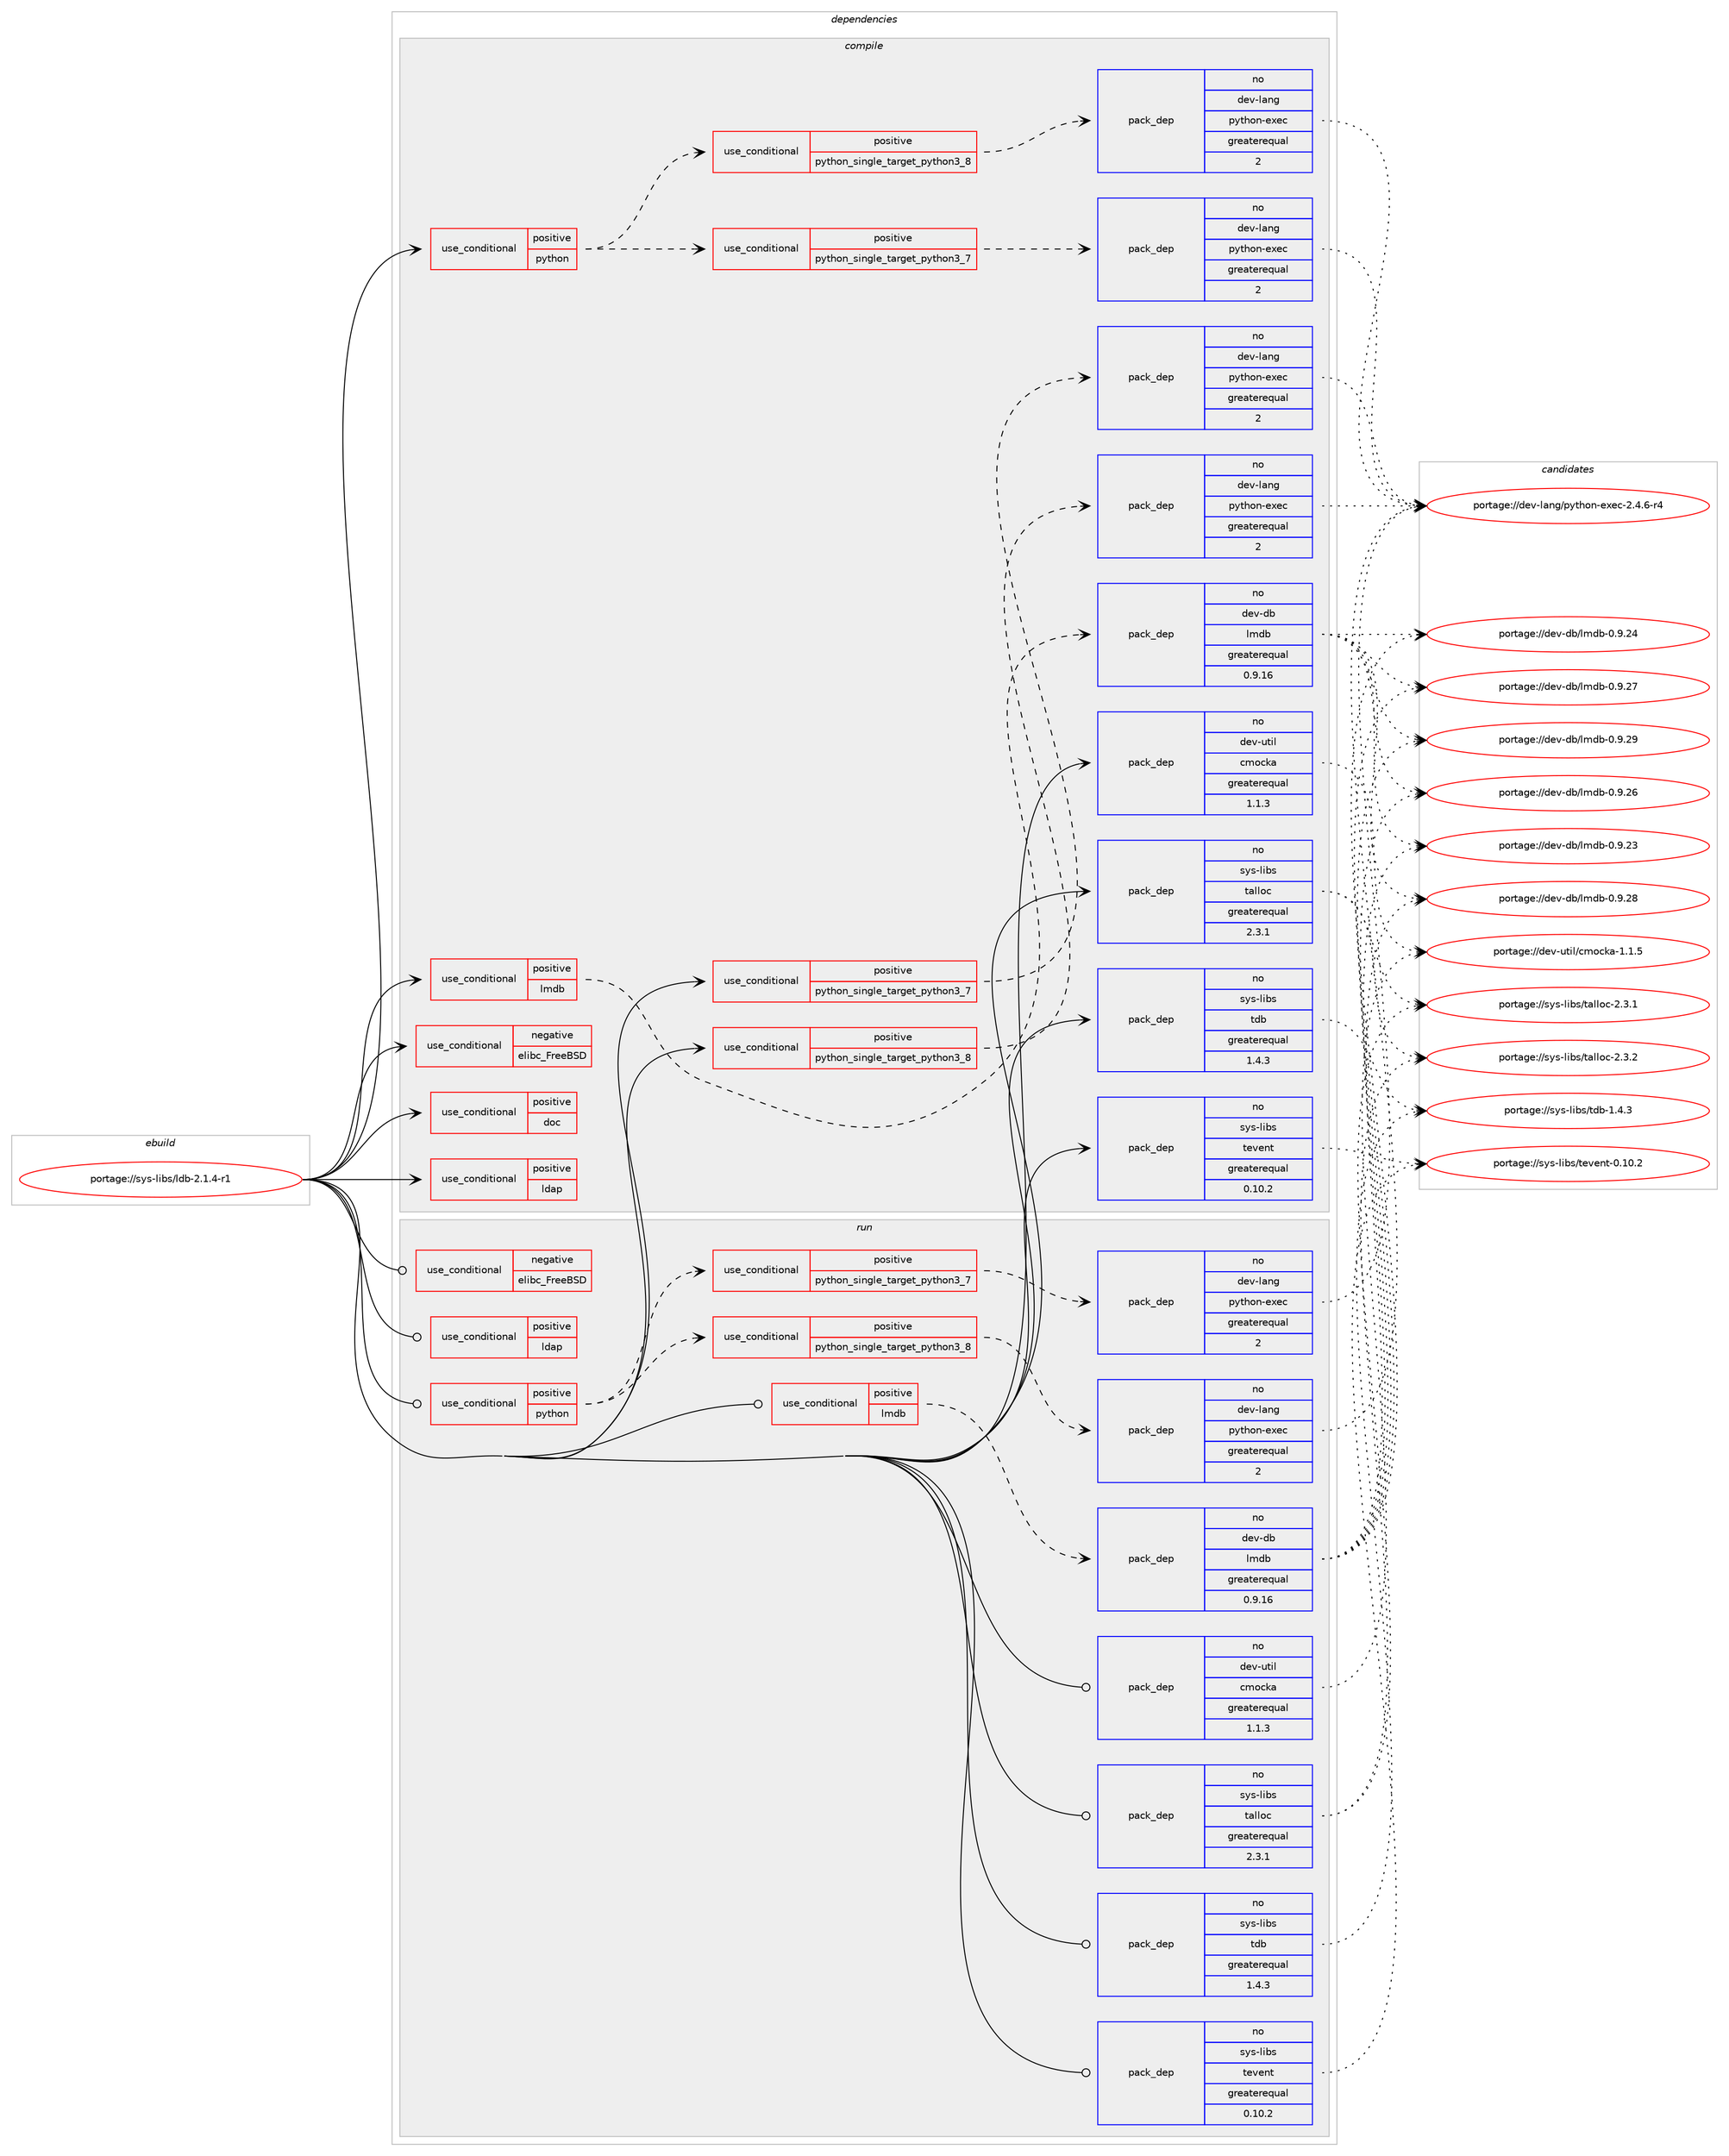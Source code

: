 digraph prolog {

# *************
# Graph options
# *************

newrank=true;
concentrate=true;
compound=true;
graph [rankdir=LR,fontname=Helvetica,fontsize=10,ranksep=1.5];#, ranksep=2.5, nodesep=0.2];
edge  [arrowhead=vee];
node  [fontname=Helvetica,fontsize=10];

# **********
# The ebuild
# **********

subgraph cluster_leftcol {
color=gray;
rank=same;
label=<<i>ebuild</i>>;
id [label="portage://sys-libs/ldb-2.1.4-r1", color=red, width=4, href="../sys-libs/ldb-2.1.4-r1.svg"];
}

# ****************
# The dependencies
# ****************

subgraph cluster_midcol {
color=gray;
label=<<i>dependencies</i>>;
subgraph cluster_compile {
fillcolor="#eeeeee";
style=filled;
label=<<i>compile</i>>;
subgraph cond1001 {
dependency2510 [label=<<TABLE BORDER="0" CELLBORDER="1" CELLSPACING="0" CELLPADDING="4"><TR><TD ROWSPAN="3" CELLPADDING="10">use_conditional</TD></TR><TR><TD>negative</TD></TR><TR><TD>elibc_FreeBSD</TD></TR></TABLE>>, shape=none, color=red];
# *** BEGIN UNKNOWN DEPENDENCY TYPE (TODO) ***
# dependency2510 -> package_dependency(portage://sys-libs/ldb-2.1.4-r1,install,no,dev-libs,libbsd,none,[,,],[],[use(optenable(abi_x86_32),negative),use(optenable(abi_x86_64),negative),use(optenable(abi_x86_x32),negative),use(optenable(abi_mips_n32),negative),use(optenable(abi_mips_n64),negative),use(optenable(abi_mips_o32),negative),use(optenable(abi_s390_32),negative),use(optenable(abi_s390_64),negative)])
# *** END UNKNOWN DEPENDENCY TYPE (TODO) ***

}
id:e -> dependency2510:w [weight=20,style="solid",arrowhead="vee"];
subgraph cond1002 {
dependency2511 [label=<<TABLE BORDER="0" CELLBORDER="1" CELLSPACING="0" CELLPADDING="4"><TR><TD ROWSPAN="3" CELLPADDING="10">use_conditional</TD></TR><TR><TD>positive</TD></TR><TR><TD>doc</TD></TR></TABLE>>, shape=none, color=red];
# *** BEGIN UNKNOWN DEPENDENCY TYPE (TODO) ***
# dependency2511 -> package_dependency(portage://sys-libs/ldb-2.1.4-r1,install,no,app-doc,doxygen,none,[,,],[],[])
# *** END UNKNOWN DEPENDENCY TYPE (TODO) ***

}
id:e -> dependency2511:w [weight=20,style="solid",arrowhead="vee"];
subgraph cond1003 {
dependency2512 [label=<<TABLE BORDER="0" CELLBORDER="1" CELLSPACING="0" CELLPADDING="4"><TR><TD ROWSPAN="3" CELLPADDING="10">use_conditional</TD></TR><TR><TD>positive</TD></TR><TR><TD>ldap</TD></TR></TABLE>>, shape=none, color=red];
# *** BEGIN UNKNOWN DEPENDENCY TYPE (TODO) ***
# dependency2512 -> package_dependency(portage://sys-libs/ldb-2.1.4-r1,install,no,net-nds,openldap,none,[,,],[],[])
# *** END UNKNOWN DEPENDENCY TYPE (TODO) ***

}
id:e -> dependency2512:w [weight=20,style="solid",arrowhead="vee"];
subgraph cond1004 {
dependency2513 [label=<<TABLE BORDER="0" CELLBORDER="1" CELLSPACING="0" CELLPADDING="4"><TR><TD ROWSPAN="3" CELLPADDING="10">use_conditional</TD></TR><TR><TD>positive</TD></TR><TR><TD>lmdb</TD></TR></TABLE>>, shape=none, color=red];
subgraph pack1459 {
dependency2514 [label=<<TABLE BORDER="0" CELLBORDER="1" CELLSPACING="0" CELLPADDING="4" WIDTH="220"><TR><TD ROWSPAN="6" CELLPADDING="30">pack_dep</TD></TR><TR><TD WIDTH="110">no</TD></TR><TR><TD>dev-db</TD></TR><TR><TD>lmdb</TD></TR><TR><TD>greaterequal</TD></TR><TR><TD>0.9.16</TD></TR></TABLE>>, shape=none, color=blue];
}
dependency2513:e -> dependency2514:w [weight=20,style="dashed",arrowhead="vee"];
}
id:e -> dependency2513:w [weight=20,style="solid",arrowhead="vee"];
subgraph cond1005 {
dependency2515 [label=<<TABLE BORDER="0" CELLBORDER="1" CELLSPACING="0" CELLPADDING="4"><TR><TD ROWSPAN="3" CELLPADDING="10">use_conditional</TD></TR><TR><TD>positive</TD></TR><TR><TD>python</TD></TR></TABLE>>, shape=none, color=red];
subgraph cond1006 {
dependency2516 [label=<<TABLE BORDER="0" CELLBORDER="1" CELLSPACING="0" CELLPADDING="4"><TR><TD ROWSPAN="3" CELLPADDING="10">use_conditional</TD></TR><TR><TD>positive</TD></TR><TR><TD>python_single_target_python3_7</TD></TR></TABLE>>, shape=none, color=red];
# *** BEGIN UNKNOWN DEPENDENCY TYPE (TODO) ***
# dependency2516 -> package_dependency(portage://sys-libs/ldb-2.1.4-r1,install,no,dev-lang,python,none,[,,],[slot(3.7)],[use(enable(threads),positive)])
# *** END UNKNOWN DEPENDENCY TYPE (TODO) ***

subgraph pack1460 {
dependency2517 [label=<<TABLE BORDER="0" CELLBORDER="1" CELLSPACING="0" CELLPADDING="4" WIDTH="220"><TR><TD ROWSPAN="6" CELLPADDING="30">pack_dep</TD></TR><TR><TD WIDTH="110">no</TD></TR><TR><TD>dev-lang</TD></TR><TR><TD>python-exec</TD></TR><TR><TD>greaterequal</TD></TR><TR><TD>2</TD></TR></TABLE>>, shape=none, color=blue];
}
dependency2516:e -> dependency2517:w [weight=20,style="dashed",arrowhead="vee"];
}
dependency2515:e -> dependency2516:w [weight=20,style="dashed",arrowhead="vee"];
subgraph cond1007 {
dependency2518 [label=<<TABLE BORDER="0" CELLBORDER="1" CELLSPACING="0" CELLPADDING="4"><TR><TD ROWSPAN="3" CELLPADDING="10">use_conditional</TD></TR><TR><TD>positive</TD></TR><TR><TD>python_single_target_python3_8</TD></TR></TABLE>>, shape=none, color=red];
# *** BEGIN UNKNOWN DEPENDENCY TYPE (TODO) ***
# dependency2518 -> package_dependency(portage://sys-libs/ldb-2.1.4-r1,install,no,dev-lang,python,none,[,,],[slot(3.8)],[use(enable(threads),positive)])
# *** END UNKNOWN DEPENDENCY TYPE (TODO) ***

subgraph pack1461 {
dependency2519 [label=<<TABLE BORDER="0" CELLBORDER="1" CELLSPACING="0" CELLPADDING="4" WIDTH="220"><TR><TD ROWSPAN="6" CELLPADDING="30">pack_dep</TD></TR><TR><TD WIDTH="110">no</TD></TR><TR><TD>dev-lang</TD></TR><TR><TD>python-exec</TD></TR><TR><TD>greaterequal</TD></TR><TR><TD>2</TD></TR></TABLE>>, shape=none, color=blue];
}
dependency2518:e -> dependency2519:w [weight=20,style="dashed",arrowhead="vee"];
}
dependency2515:e -> dependency2518:w [weight=20,style="dashed",arrowhead="vee"];
}
id:e -> dependency2515:w [weight=20,style="solid",arrowhead="vee"];
subgraph cond1008 {
dependency2520 [label=<<TABLE BORDER="0" CELLBORDER="1" CELLSPACING="0" CELLPADDING="4"><TR><TD ROWSPAN="3" CELLPADDING="10">use_conditional</TD></TR><TR><TD>positive</TD></TR><TR><TD>python_single_target_python3_7</TD></TR></TABLE>>, shape=none, color=red];
# *** BEGIN UNKNOWN DEPENDENCY TYPE (TODO) ***
# dependency2520 -> package_dependency(portage://sys-libs/ldb-2.1.4-r1,install,no,dev-lang,python,none,[,,],[slot(3.7)],[use(enable(threads),positive)])
# *** END UNKNOWN DEPENDENCY TYPE (TODO) ***

subgraph pack1462 {
dependency2521 [label=<<TABLE BORDER="0" CELLBORDER="1" CELLSPACING="0" CELLPADDING="4" WIDTH="220"><TR><TD ROWSPAN="6" CELLPADDING="30">pack_dep</TD></TR><TR><TD WIDTH="110">no</TD></TR><TR><TD>dev-lang</TD></TR><TR><TD>python-exec</TD></TR><TR><TD>greaterequal</TD></TR><TR><TD>2</TD></TR></TABLE>>, shape=none, color=blue];
}
dependency2520:e -> dependency2521:w [weight=20,style="dashed",arrowhead="vee"];
}
id:e -> dependency2520:w [weight=20,style="solid",arrowhead="vee"];
subgraph cond1009 {
dependency2522 [label=<<TABLE BORDER="0" CELLBORDER="1" CELLSPACING="0" CELLPADDING="4"><TR><TD ROWSPAN="3" CELLPADDING="10">use_conditional</TD></TR><TR><TD>positive</TD></TR><TR><TD>python_single_target_python3_8</TD></TR></TABLE>>, shape=none, color=red];
# *** BEGIN UNKNOWN DEPENDENCY TYPE (TODO) ***
# dependency2522 -> package_dependency(portage://sys-libs/ldb-2.1.4-r1,install,no,dev-lang,python,none,[,,],[slot(3.8)],[use(enable(threads),positive)])
# *** END UNKNOWN DEPENDENCY TYPE (TODO) ***

subgraph pack1463 {
dependency2523 [label=<<TABLE BORDER="0" CELLBORDER="1" CELLSPACING="0" CELLPADDING="4" WIDTH="220"><TR><TD ROWSPAN="6" CELLPADDING="30">pack_dep</TD></TR><TR><TD WIDTH="110">no</TD></TR><TR><TD>dev-lang</TD></TR><TR><TD>python-exec</TD></TR><TR><TD>greaterequal</TD></TR><TR><TD>2</TD></TR></TABLE>>, shape=none, color=blue];
}
dependency2522:e -> dependency2523:w [weight=20,style="dashed",arrowhead="vee"];
}
id:e -> dependency2522:w [weight=20,style="solid",arrowhead="vee"];
# *** BEGIN UNKNOWN DEPENDENCY TYPE (TODO) ***
# id -> package_dependency(portage://sys-libs/ldb-2.1.4-r1,install,no,dev-libs,libxslt,none,[,,],[],[])
# *** END UNKNOWN DEPENDENCY TYPE (TODO) ***

# *** BEGIN UNKNOWN DEPENDENCY TYPE (TODO) ***
# id -> package_dependency(portage://sys-libs/ldb-2.1.4-r1,install,no,dev-libs,popt,none,[,,],[],[use(optenable(abi_x86_32),negative),use(optenable(abi_x86_64),negative),use(optenable(abi_x86_x32),negative),use(optenable(abi_mips_n32),negative),use(optenable(abi_mips_n64),negative),use(optenable(abi_mips_o32),negative),use(optenable(abi_s390_32),negative),use(optenable(abi_s390_64),negative)])
# *** END UNKNOWN DEPENDENCY TYPE (TODO) ***

subgraph pack1464 {
dependency2524 [label=<<TABLE BORDER="0" CELLBORDER="1" CELLSPACING="0" CELLPADDING="4" WIDTH="220"><TR><TD ROWSPAN="6" CELLPADDING="30">pack_dep</TD></TR><TR><TD WIDTH="110">no</TD></TR><TR><TD>dev-util</TD></TR><TR><TD>cmocka</TD></TR><TR><TD>greaterequal</TD></TR><TR><TD>1.1.3</TD></TR></TABLE>>, shape=none, color=blue];
}
id:e -> dependency2524:w [weight=20,style="solid",arrowhead="vee"];
subgraph pack1465 {
dependency2525 [label=<<TABLE BORDER="0" CELLBORDER="1" CELLSPACING="0" CELLPADDING="4" WIDTH="220"><TR><TD ROWSPAN="6" CELLPADDING="30">pack_dep</TD></TR><TR><TD WIDTH="110">no</TD></TR><TR><TD>sys-libs</TD></TR><TR><TD>talloc</TD></TR><TR><TD>greaterequal</TD></TR><TR><TD>2.3.1</TD></TR></TABLE>>, shape=none, color=blue];
}
id:e -> dependency2525:w [weight=20,style="solid",arrowhead="vee"];
subgraph pack1466 {
dependency2526 [label=<<TABLE BORDER="0" CELLBORDER="1" CELLSPACING="0" CELLPADDING="4" WIDTH="220"><TR><TD ROWSPAN="6" CELLPADDING="30">pack_dep</TD></TR><TR><TD WIDTH="110">no</TD></TR><TR><TD>sys-libs</TD></TR><TR><TD>tdb</TD></TR><TR><TD>greaterequal</TD></TR><TR><TD>1.4.3</TD></TR></TABLE>>, shape=none, color=blue];
}
id:e -> dependency2526:w [weight=20,style="solid",arrowhead="vee"];
subgraph pack1467 {
dependency2527 [label=<<TABLE BORDER="0" CELLBORDER="1" CELLSPACING="0" CELLPADDING="4" WIDTH="220"><TR><TD ROWSPAN="6" CELLPADDING="30">pack_dep</TD></TR><TR><TD WIDTH="110">no</TD></TR><TR><TD>sys-libs</TD></TR><TR><TD>tevent</TD></TR><TR><TD>greaterequal</TD></TR><TR><TD>0.10.2</TD></TR></TABLE>>, shape=none, color=blue];
}
id:e -> dependency2527:w [weight=20,style="solid",arrowhead="vee"];
# *** BEGIN UNKNOWN DEPENDENCY TYPE (TODO) ***
# id -> package_dependency(portage://sys-libs/ldb-2.1.4-r1,install,no,virtual,pkgconfig,none,[,,],[],[])
# *** END UNKNOWN DEPENDENCY TYPE (TODO) ***

}
subgraph cluster_compileandrun {
fillcolor="#eeeeee";
style=filled;
label=<<i>compile and run</i>>;
}
subgraph cluster_run {
fillcolor="#eeeeee";
style=filled;
label=<<i>run</i>>;
subgraph cond1010 {
dependency2528 [label=<<TABLE BORDER="0" CELLBORDER="1" CELLSPACING="0" CELLPADDING="4"><TR><TD ROWSPAN="3" CELLPADDING="10">use_conditional</TD></TR><TR><TD>negative</TD></TR><TR><TD>elibc_FreeBSD</TD></TR></TABLE>>, shape=none, color=red];
# *** BEGIN UNKNOWN DEPENDENCY TYPE (TODO) ***
# dependency2528 -> package_dependency(portage://sys-libs/ldb-2.1.4-r1,run,no,dev-libs,libbsd,none,[,,],[],[use(optenable(abi_x86_32),negative),use(optenable(abi_x86_64),negative),use(optenable(abi_x86_x32),negative),use(optenable(abi_mips_n32),negative),use(optenable(abi_mips_n64),negative),use(optenable(abi_mips_o32),negative),use(optenable(abi_s390_32),negative),use(optenable(abi_s390_64),negative)])
# *** END UNKNOWN DEPENDENCY TYPE (TODO) ***

}
id:e -> dependency2528:w [weight=20,style="solid",arrowhead="odot"];
subgraph cond1011 {
dependency2529 [label=<<TABLE BORDER="0" CELLBORDER="1" CELLSPACING="0" CELLPADDING="4"><TR><TD ROWSPAN="3" CELLPADDING="10">use_conditional</TD></TR><TR><TD>positive</TD></TR><TR><TD>ldap</TD></TR></TABLE>>, shape=none, color=red];
# *** BEGIN UNKNOWN DEPENDENCY TYPE (TODO) ***
# dependency2529 -> package_dependency(portage://sys-libs/ldb-2.1.4-r1,run,no,net-nds,openldap,none,[,,],[],[])
# *** END UNKNOWN DEPENDENCY TYPE (TODO) ***

}
id:e -> dependency2529:w [weight=20,style="solid",arrowhead="odot"];
subgraph cond1012 {
dependency2530 [label=<<TABLE BORDER="0" CELLBORDER="1" CELLSPACING="0" CELLPADDING="4"><TR><TD ROWSPAN="3" CELLPADDING="10">use_conditional</TD></TR><TR><TD>positive</TD></TR><TR><TD>lmdb</TD></TR></TABLE>>, shape=none, color=red];
subgraph pack1468 {
dependency2531 [label=<<TABLE BORDER="0" CELLBORDER="1" CELLSPACING="0" CELLPADDING="4" WIDTH="220"><TR><TD ROWSPAN="6" CELLPADDING="30">pack_dep</TD></TR><TR><TD WIDTH="110">no</TD></TR><TR><TD>dev-db</TD></TR><TR><TD>lmdb</TD></TR><TR><TD>greaterequal</TD></TR><TR><TD>0.9.16</TD></TR></TABLE>>, shape=none, color=blue];
}
dependency2530:e -> dependency2531:w [weight=20,style="dashed",arrowhead="vee"];
}
id:e -> dependency2530:w [weight=20,style="solid",arrowhead="odot"];
subgraph cond1013 {
dependency2532 [label=<<TABLE BORDER="0" CELLBORDER="1" CELLSPACING="0" CELLPADDING="4"><TR><TD ROWSPAN="3" CELLPADDING="10">use_conditional</TD></TR><TR><TD>positive</TD></TR><TR><TD>python</TD></TR></TABLE>>, shape=none, color=red];
subgraph cond1014 {
dependency2533 [label=<<TABLE BORDER="0" CELLBORDER="1" CELLSPACING="0" CELLPADDING="4"><TR><TD ROWSPAN="3" CELLPADDING="10">use_conditional</TD></TR><TR><TD>positive</TD></TR><TR><TD>python_single_target_python3_7</TD></TR></TABLE>>, shape=none, color=red];
# *** BEGIN UNKNOWN DEPENDENCY TYPE (TODO) ***
# dependency2533 -> package_dependency(portage://sys-libs/ldb-2.1.4-r1,run,no,dev-lang,python,none,[,,],[slot(3.7)],[use(enable(threads),positive)])
# *** END UNKNOWN DEPENDENCY TYPE (TODO) ***

subgraph pack1469 {
dependency2534 [label=<<TABLE BORDER="0" CELLBORDER="1" CELLSPACING="0" CELLPADDING="4" WIDTH="220"><TR><TD ROWSPAN="6" CELLPADDING="30">pack_dep</TD></TR><TR><TD WIDTH="110">no</TD></TR><TR><TD>dev-lang</TD></TR><TR><TD>python-exec</TD></TR><TR><TD>greaterequal</TD></TR><TR><TD>2</TD></TR></TABLE>>, shape=none, color=blue];
}
dependency2533:e -> dependency2534:w [weight=20,style="dashed",arrowhead="vee"];
}
dependency2532:e -> dependency2533:w [weight=20,style="dashed",arrowhead="vee"];
subgraph cond1015 {
dependency2535 [label=<<TABLE BORDER="0" CELLBORDER="1" CELLSPACING="0" CELLPADDING="4"><TR><TD ROWSPAN="3" CELLPADDING="10">use_conditional</TD></TR><TR><TD>positive</TD></TR><TR><TD>python_single_target_python3_8</TD></TR></TABLE>>, shape=none, color=red];
# *** BEGIN UNKNOWN DEPENDENCY TYPE (TODO) ***
# dependency2535 -> package_dependency(portage://sys-libs/ldb-2.1.4-r1,run,no,dev-lang,python,none,[,,],[slot(3.8)],[use(enable(threads),positive)])
# *** END UNKNOWN DEPENDENCY TYPE (TODO) ***

subgraph pack1470 {
dependency2536 [label=<<TABLE BORDER="0" CELLBORDER="1" CELLSPACING="0" CELLPADDING="4" WIDTH="220"><TR><TD ROWSPAN="6" CELLPADDING="30">pack_dep</TD></TR><TR><TD WIDTH="110">no</TD></TR><TR><TD>dev-lang</TD></TR><TR><TD>python-exec</TD></TR><TR><TD>greaterequal</TD></TR><TR><TD>2</TD></TR></TABLE>>, shape=none, color=blue];
}
dependency2535:e -> dependency2536:w [weight=20,style="dashed",arrowhead="vee"];
}
dependency2532:e -> dependency2535:w [weight=20,style="dashed",arrowhead="vee"];
}
id:e -> dependency2532:w [weight=20,style="solid",arrowhead="odot"];
# *** BEGIN UNKNOWN DEPENDENCY TYPE (TODO) ***
# id -> package_dependency(portage://sys-libs/ldb-2.1.4-r1,run,no,dev-libs,popt,none,[,,],[],[use(optenable(abi_x86_32),negative),use(optenable(abi_x86_64),negative),use(optenable(abi_x86_x32),negative),use(optenable(abi_mips_n32),negative),use(optenable(abi_mips_n64),negative),use(optenable(abi_mips_o32),negative),use(optenable(abi_s390_32),negative),use(optenable(abi_s390_64),negative)])
# *** END UNKNOWN DEPENDENCY TYPE (TODO) ***

subgraph pack1471 {
dependency2537 [label=<<TABLE BORDER="0" CELLBORDER="1" CELLSPACING="0" CELLPADDING="4" WIDTH="220"><TR><TD ROWSPAN="6" CELLPADDING="30">pack_dep</TD></TR><TR><TD WIDTH="110">no</TD></TR><TR><TD>dev-util</TD></TR><TR><TD>cmocka</TD></TR><TR><TD>greaterequal</TD></TR><TR><TD>1.1.3</TD></TR></TABLE>>, shape=none, color=blue];
}
id:e -> dependency2537:w [weight=20,style="solid",arrowhead="odot"];
subgraph pack1472 {
dependency2538 [label=<<TABLE BORDER="0" CELLBORDER="1" CELLSPACING="0" CELLPADDING="4" WIDTH="220"><TR><TD ROWSPAN="6" CELLPADDING="30">pack_dep</TD></TR><TR><TD WIDTH="110">no</TD></TR><TR><TD>sys-libs</TD></TR><TR><TD>talloc</TD></TR><TR><TD>greaterequal</TD></TR><TR><TD>2.3.1</TD></TR></TABLE>>, shape=none, color=blue];
}
id:e -> dependency2538:w [weight=20,style="solid",arrowhead="odot"];
subgraph pack1473 {
dependency2539 [label=<<TABLE BORDER="0" CELLBORDER="1" CELLSPACING="0" CELLPADDING="4" WIDTH="220"><TR><TD ROWSPAN="6" CELLPADDING="30">pack_dep</TD></TR><TR><TD WIDTH="110">no</TD></TR><TR><TD>sys-libs</TD></TR><TR><TD>tdb</TD></TR><TR><TD>greaterequal</TD></TR><TR><TD>1.4.3</TD></TR></TABLE>>, shape=none, color=blue];
}
id:e -> dependency2539:w [weight=20,style="solid",arrowhead="odot"];
subgraph pack1474 {
dependency2540 [label=<<TABLE BORDER="0" CELLBORDER="1" CELLSPACING="0" CELLPADDING="4" WIDTH="220"><TR><TD ROWSPAN="6" CELLPADDING="30">pack_dep</TD></TR><TR><TD WIDTH="110">no</TD></TR><TR><TD>sys-libs</TD></TR><TR><TD>tevent</TD></TR><TR><TD>greaterequal</TD></TR><TR><TD>0.10.2</TD></TR></TABLE>>, shape=none, color=blue];
}
id:e -> dependency2540:w [weight=20,style="solid",arrowhead="odot"];
}
}

# **************
# The candidates
# **************

subgraph cluster_choices {
rank=same;
color=gray;
label=<<i>candidates</i>>;

subgraph choice1459 {
color=black;
nodesep=1;
choice1001011184510098471081091009845484657465051 [label="portage://dev-db/lmdb-0.9.23", color=red, width=4,href="../dev-db/lmdb-0.9.23.svg"];
choice1001011184510098471081091009845484657465052 [label="portage://dev-db/lmdb-0.9.24", color=red, width=4,href="../dev-db/lmdb-0.9.24.svg"];
choice1001011184510098471081091009845484657465054 [label="portage://dev-db/lmdb-0.9.26", color=red, width=4,href="../dev-db/lmdb-0.9.26.svg"];
choice1001011184510098471081091009845484657465055 [label="portage://dev-db/lmdb-0.9.27", color=red, width=4,href="../dev-db/lmdb-0.9.27.svg"];
choice1001011184510098471081091009845484657465056 [label="portage://dev-db/lmdb-0.9.28", color=red, width=4,href="../dev-db/lmdb-0.9.28.svg"];
choice1001011184510098471081091009845484657465057 [label="portage://dev-db/lmdb-0.9.29", color=red, width=4,href="../dev-db/lmdb-0.9.29.svg"];
dependency2514:e -> choice1001011184510098471081091009845484657465051:w [style=dotted,weight="100"];
dependency2514:e -> choice1001011184510098471081091009845484657465052:w [style=dotted,weight="100"];
dependency2514:e -> choice1001011184510098471081091009845484657465054:w [style=dotted,weight="100"];
dependency2514:e -> choice1001011184510098471081091009845484657465055:w [style=dotted,weight="100"];
dependency2514:e -> choice1001011184510098471081091009845484657465056:w [style=dotted,weight="100"];
dependency2514:e -> choice1001011184510098471081091009845484657465057:w [style=dotted,weight="100"];
}
subgraph choice1460 {
color=black;
nodesep=1;
choice10010111845108971101034711212111610411111045101120101994550465246544511452 [label="portage://dev-lang/python-exec-2.4.6-r4", color=red, width=4,href="../dev-lang/python-exec-2.4.6-r4.svg"];
dependency2517:e -> choice10010111845108971101034711212111610411111045101120101994550465246544511452:w [style=dotted,weight="100"];
}
subgraph choice1461 {
color=black;
nodesep=1;
choice10010111845108971101034711212111610411111045101120101994550465246544511452 [label="portage://dev-lang/python-exec-2.4.6-r4", color=red, width=4,href="../dev-lang/python-exec-2.4.6-r4.svg"];
dependency2519:e -> choice10010111845108971101034711212111610411111045101120101994550465246544511452:w [style=dotted,weight="100"];
}
subgraph choice1462 {
color=black;
nodesep=1;
choice10010111845108971101034711212111610411111045101120101994550465246544511452 [label="portage://dev-lang/python-exec-2.4.6-r4", color=red, width=4,href="../dev-lang/python-exec-2.4.6-r4.svg"];
dependency2521:e -> choice10010111845108971101034711212111610411111045101120101994550465246544511452:w [style=dotted,weight="100"];
}
subgraph choice1463 {
color=black;
nodesep=1;
choice10010111845108971101034711212111610411111045101120101994550465246544511452 [label="portage://dev-lang/python-exec-2.4.6-r4", color=red, width=4,href="../dev-lang/python-exec-2.4.6-r4.svg"];
dependency2523:e -> choice10010111845108971101034711212111610411111045101120101994550465246544511452:w [style=dotted,weight="100"];
}
subgraph choice1464 {
color=black;
nodesep=1;
choice1001011184511711610510847991091119910797454946494653 [label="portage://dev-util/cmocka-1.1.5", color=red, width=4,href="../dev-util/cmocka-1.1.5.svg"];
dependency2524:e -> choice1001011184511711610510847991091119910797454946494653:w [style=dotted,weight="100"];
}
subgraph choice1465 {
color=black;
nodesep=1;
choice1151211154510810598115471169710810811199455046514649 [label="portage://sys-libs/talloc-2.3.1", color=red, width=4,href="../sys-libs/talloc-2.3.1.svg"];
choice1151211154510810598115471169710810811199455046514650 [label="portage://sys-libs/talloc-2.3.2", color=red, width=4,href="../sys-libs/talloc-2.3.2.svg"];
dependency2525:e -> choice1151211154510810598115471169710810811199455046514649:w [style=dotted,weight="100"];
dependency2525:e -> choice1151211154510810598115471169710810811199455046514650:w [style=dotted,weight="100"];
}
subgraph choice1466 {
color=black;
nodesep=1;
choice11512111545108105981154711610098454946524651 [label="portage://sys-libs/tdb-1.4.3", color=red, width=4,href="../sys-libs/tdb-1.4.3.svg"];
dependency2526:e -> choice11512111545108105981154711610098454946524651:w [style=dotted,weight="100"];
}
subgraph choice1467 {
color=black;
nodesep=1;
choice11512111545108105981154711610111810111011645484649484650 [label="portage://sys-libs/tevent-0.10.2", color=red, width=4,href="../sys-libs/tevent-0.10.2.svg"];
dependency2527:e -> choice11512111545108105981154711610111810111011645484649484650:w [style=dotted,weight="100"];
}
subgraph choice1468 {
color=black;
nodesep=1;
choice1001011184510098471081091009845484657465051 [label="portage://dev-db/lmdb-0.9.23", color=red, width=4,href="../dev-db/lmdb-0.9.23.svg"];
choice1001011184510098471081091009845484657465052 [label="portage://dev-db/lmdb-0.9.24", color=red, width=4,href="../dev-db/lmdb-0.9.24.svg"];
choice1001011184510098471081091009845484657465054 [label="portage://dev-db/lmdb-0.9.26", color=red, width=4,href="../dev-db/lmdb-0.9.26.svg"];
choice1001011184510098471081091009845484657465055 [label="portage://dev-db/lmdb-0.9.27", color=red, width=4,href="../dev-db/lmdb-0.9.27.svg"];
choice1001011184510098471081091009845484657465056 [label="portage://dev-db/lmdb-0.9.28", color=red, width=4,href="../dev-db/lmdb-0.9.28.svg"];
choice1001011184510098471081091009845484657465057 [label="portage://dev-db/lmdb-0.9.29", color=red, width=4,href="../dev-db/lmdb-0.9.29.svg"];
dependency2531:e -> choice1001011184510098471081091009845484657465051:w [style=dotted,weight="100"];
dependency2531:e -> choice1001011184510098471081091009845484657465052:w [style=dotted,weight="100"];
dependency2531:e -> choice1001011184510098471081091009845484657465054:w [style=dotted,weight="100"];
dependency2531:e -> choice1001011184510098471081091009845484657465055:w [style=dotted,weight="100"];
dependency2531:e -> choice1001011184510098471081091009845484657465056:w [style=dotted,weight="100"];
dependency2531:e -> choice1001011184510098471081091009845484657465057:w [style=dotted,weight="100"];
}
subgraph choice1469 {
color=black;
nodesep=1;
choice10010111845108971101034711212111610411111045101120101994550465246544511452 [label="portage://dev-lang/python-exec-2.4.6-r4", color=red, width=4,href="../dev-lang/python-exec-2.4.6-r4.svg"];
dependency2534:e -> choice10010111845108971101034711212111610411111045101120101994550465246544511452:w [style=dotted,weight="100"];
}
subgraph choice1470 {
color=black;
nodesep=1;
choice10010111845108971101034711212111610411111045101120101994550465246544511452 [label="portage://dev-lang/python-exec-2.4.6-r4", color=red, width=4,href="../dev-lang/python-exec-2.4.6-r4.svg"];
dependency2536:e -> choice10010111845108971101034711212111610411111045101120101994550465246544511452:w [style=dotted,weight="100"];
}
subgraph choice1471 {
color=black;
nodesep=1;
choice1001011184511711610510847991091119910797454946494653 [label="portage://dev-util/cmocka-1.1.5", color=red, width=4,href="../dev-util/cmocka-1.1.5.svg"];
dependency2537:e -> choice1001011184511711610510847991091119910797454946494653:w [style=dotted,weight="100"];
}
subgraph choice1472 {
color=black;
nodesep=1;
choice1151211154510810598115471169710810811199455046514649 [label="portage://sys-libs/talloc-2.3.1", color=red, width=4,href="../sys-libs/talloc-2.3.1.svg"];
choice1151211154510810598115471169710810811199455046514650 [label="portage://sys-libs/talloc-2.3.2", color=red, width=4,href="../sys-libs/talloc-2.3.2.svg"];
dependency2538:e -> choice1151211154510810598115471169710810811199455046514649:w [style=dotted,weight="100"];
dependency2538:e -> choice1151211154510810598115471169710810811199455046514650:w [style=dotted,weight="100"];
}
subgraph choice1473 {
color=black;
nodesep=1;
choice11512111545108105981154711610098454946524651 [label="portage://sys-libs/tdb-1.4.3", color=red, width=4,href="../sys-libs/tdb-1.4.3.svg"];
dependency2539:e -> choice11512111545108105981154711610098454946524651:w [style=dotted,weight="100"];
}
subgraph choice1474 {
color=black;
nodesep=1;
choice11512111545108105981154711610111810111011645484649484650 [label="portage://sys-libs/tevent-0.10.2", color=red, width=4,href="../sys-libs/tevent-0.10.2.svg"];
dependency2540:e -> choice11512111545108105981154711610111810111011645484649484650:w [style=dotted,weight="100"];
}
}

}
